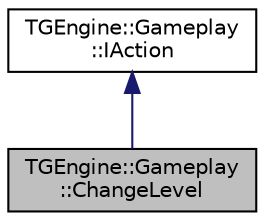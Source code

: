 digraph "TGEngine::Gameplay::ChangeLevel"
{
 // LATEX_PDF_SIZE
  edge [fontname="Helvetica",fontsize="10",labelfontname="Helvetica",labelfontsize="10"];
  node [fontname="Helvetica",fontsize="10",shape=record];
  Node1 [label="TGEngine::Gameplay\l::ChangeLevel",height=0.2,width=0.4,color="black", fillcolor="grey75", style="filled", fontcolor="black",tooltip=" "];
  Node2 -> Node1 [dir="back",color="midnightblue",fontsize="10",style="solid",fontname="Helvetica"];
  Node2 [label="TGEngine::Gameplay\l::IAction",height=0.2,width=0.4,color="black", fillcolor="white", style="filled",URL="$class_t_g_engine_1_1_gameplay_1_1_i_action.html",tooltip=" "];
}
